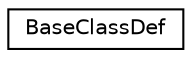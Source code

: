 digraph "类继承关系图"
{
 // INTERACTIVE_SVG=YES
 // LATEX_PDF_SIZE
  edge [fontname="Helvetica",fontsize="10",labelfontname="Helvetica",labelfontsize="10"];
  node [fontname="Helvetica",fontsize="10",shape=record];
  rankdir="LR";
  Node0 [label="BaseClassDef",height=0.2,width=0.4,color="black", fillcolor="white", style="filled",URL="$d1/d06/struct_base_class_def.html",tooltip="Class that contains information about an inheritance relation."];
}
